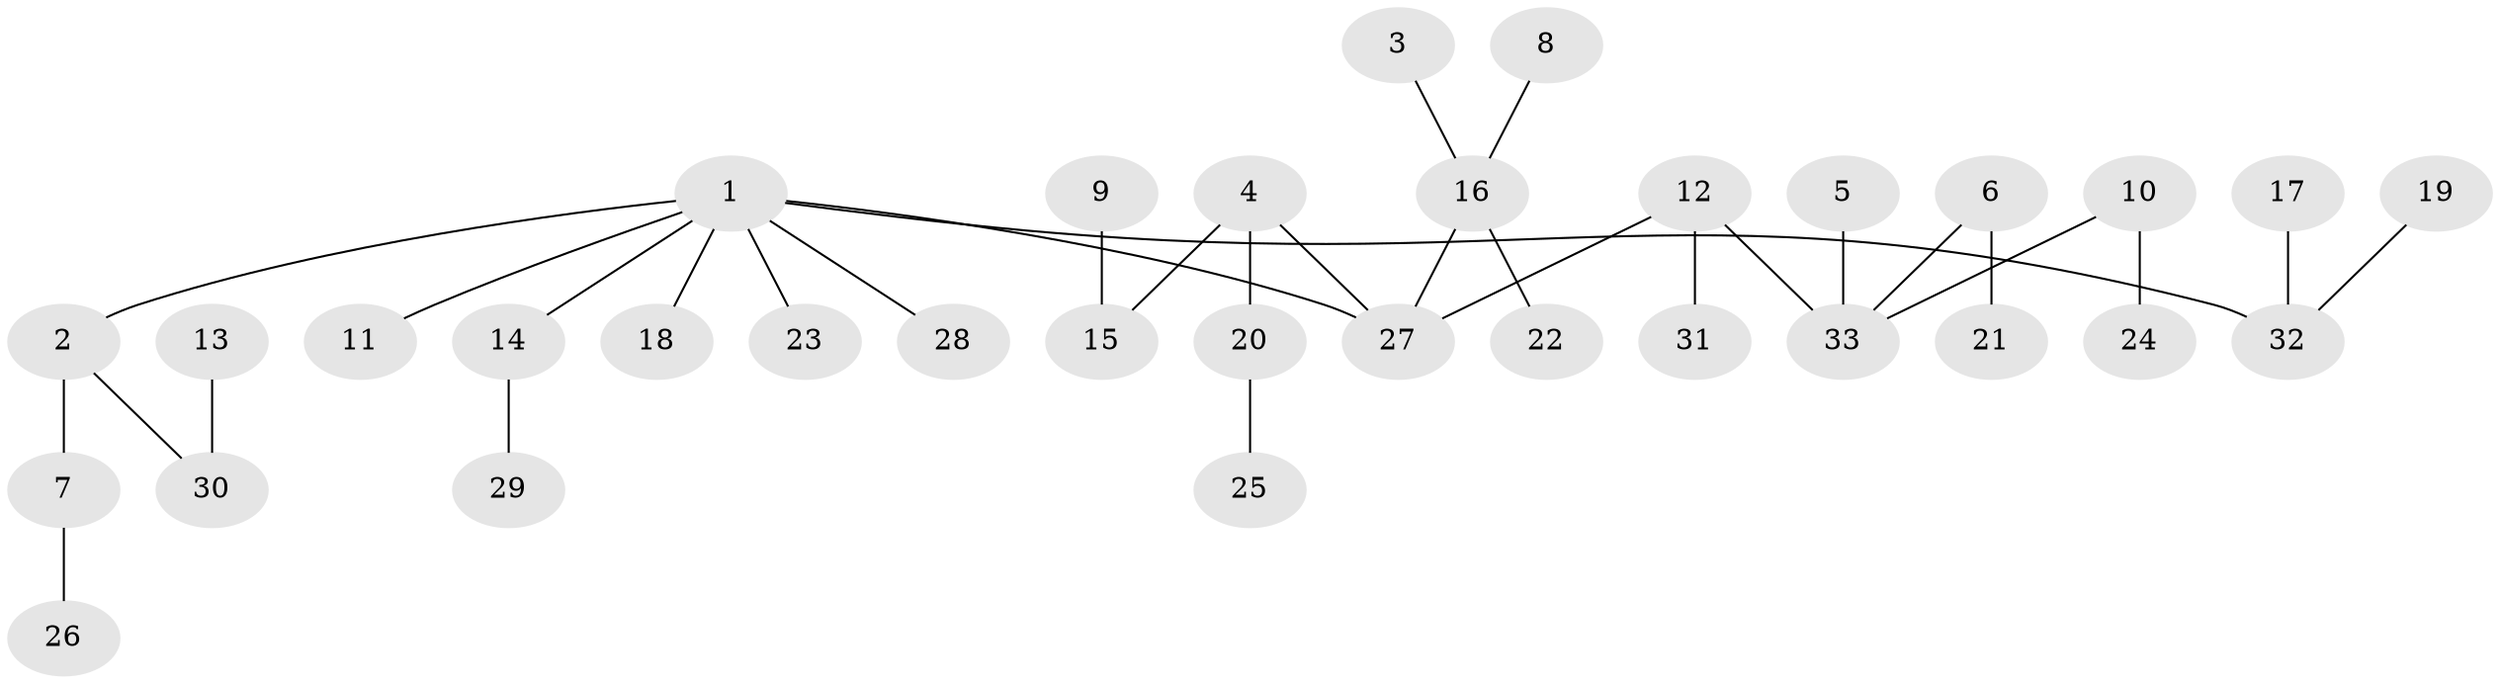 // original degree distribution, {7: 0.015151515151515152, 3: 0.16666666666666666, 6: 0.015151515151515152, 5: 0.030303030303030304, 4: 0.045454545454545456, 2: 0.21212121212121213, 1: 0.5151515151515151}
// Generated by graph-tools (version 1.1) at 2025/02/03/09/25 03:02:19]
// undirected, 33 vertices, 32 edges
graph export_dot {
graph [start="1"]
  node [color=gray90,style=filled];
  1;
  2;
  3;
  4;
  5;
  6;
  7;
  8;
  9;
  10;
  11;
  12;
  13;
  14;
  15;
  16;
  17;
  18;
  19;
  20;
  21;
  22;
  23;
  24;
  25;
  26;
  27;
  28;
  29;
  30;
  31;
  32;
  33;
  1 -- 2 [weight=1.0];
  1 -- 11 [weight=1.0];
  1 -- 14 [weight=1.0];
  1 -- 18 [weight=1.0];
  1 -- 23 [weight=1.0];
  1 -- 27 [weight=1.0];
  1 -- 28 [weight=1.0];
  1 -- 32 [weight=1.0];
  2 -- 7 [weight=1.0];
  2 -- 30 [weight=1.0];
  3 -- 16 [weight=1.0];
  4 -- 15 [weight=1.0];
  4 -- 20 [weight=1.0];
  4 -- 27 [weight=1.0];
  5 -- 33 [weight=1.0];
  6 -- 21 [weight=1.0];
  6 -- 33 [weight=1.0];
  7 -- 26 [weight=1.0];
  8 -- 16 [weight=1.0];
  9 -- 15 [weight=1.0];
  10 -- 24 [weight=1.0];
  10 -- 33 [weight=1.0];
  12 -- 27 [weight=1.0];
  12 -- 31 [weight=1.0];
  12 -- 33 [weight=1.0];
  13 -- 30 [weight=1.0];
  14 -- 29 [weight=1.0];
  16 -- 22 [weight=1.0];
  16 -- 27 [weight=1.0];
  17 -- 32 [weight=1.0];
  19 -- 32 [weight=1.0];
  20 -- 25 [weight=1.0];
}
